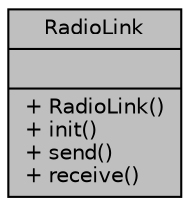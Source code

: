 digraph "RadioLink"
{
  edge [fontname="Helvetica",fontsize="10",labelfontname="Helvetica",labelfontsize="10"];
  node [fontname="Helvetica",fontsize="10",shape=record];
  Node1 [label="{RadioLink\n||+ RadioLink()\l+ init()\l+ send()\l+ receive()\l}",height=0.2,width=0.4,color="black", fillcolor="grey75", style="filled", fontcolor="black"];
}
